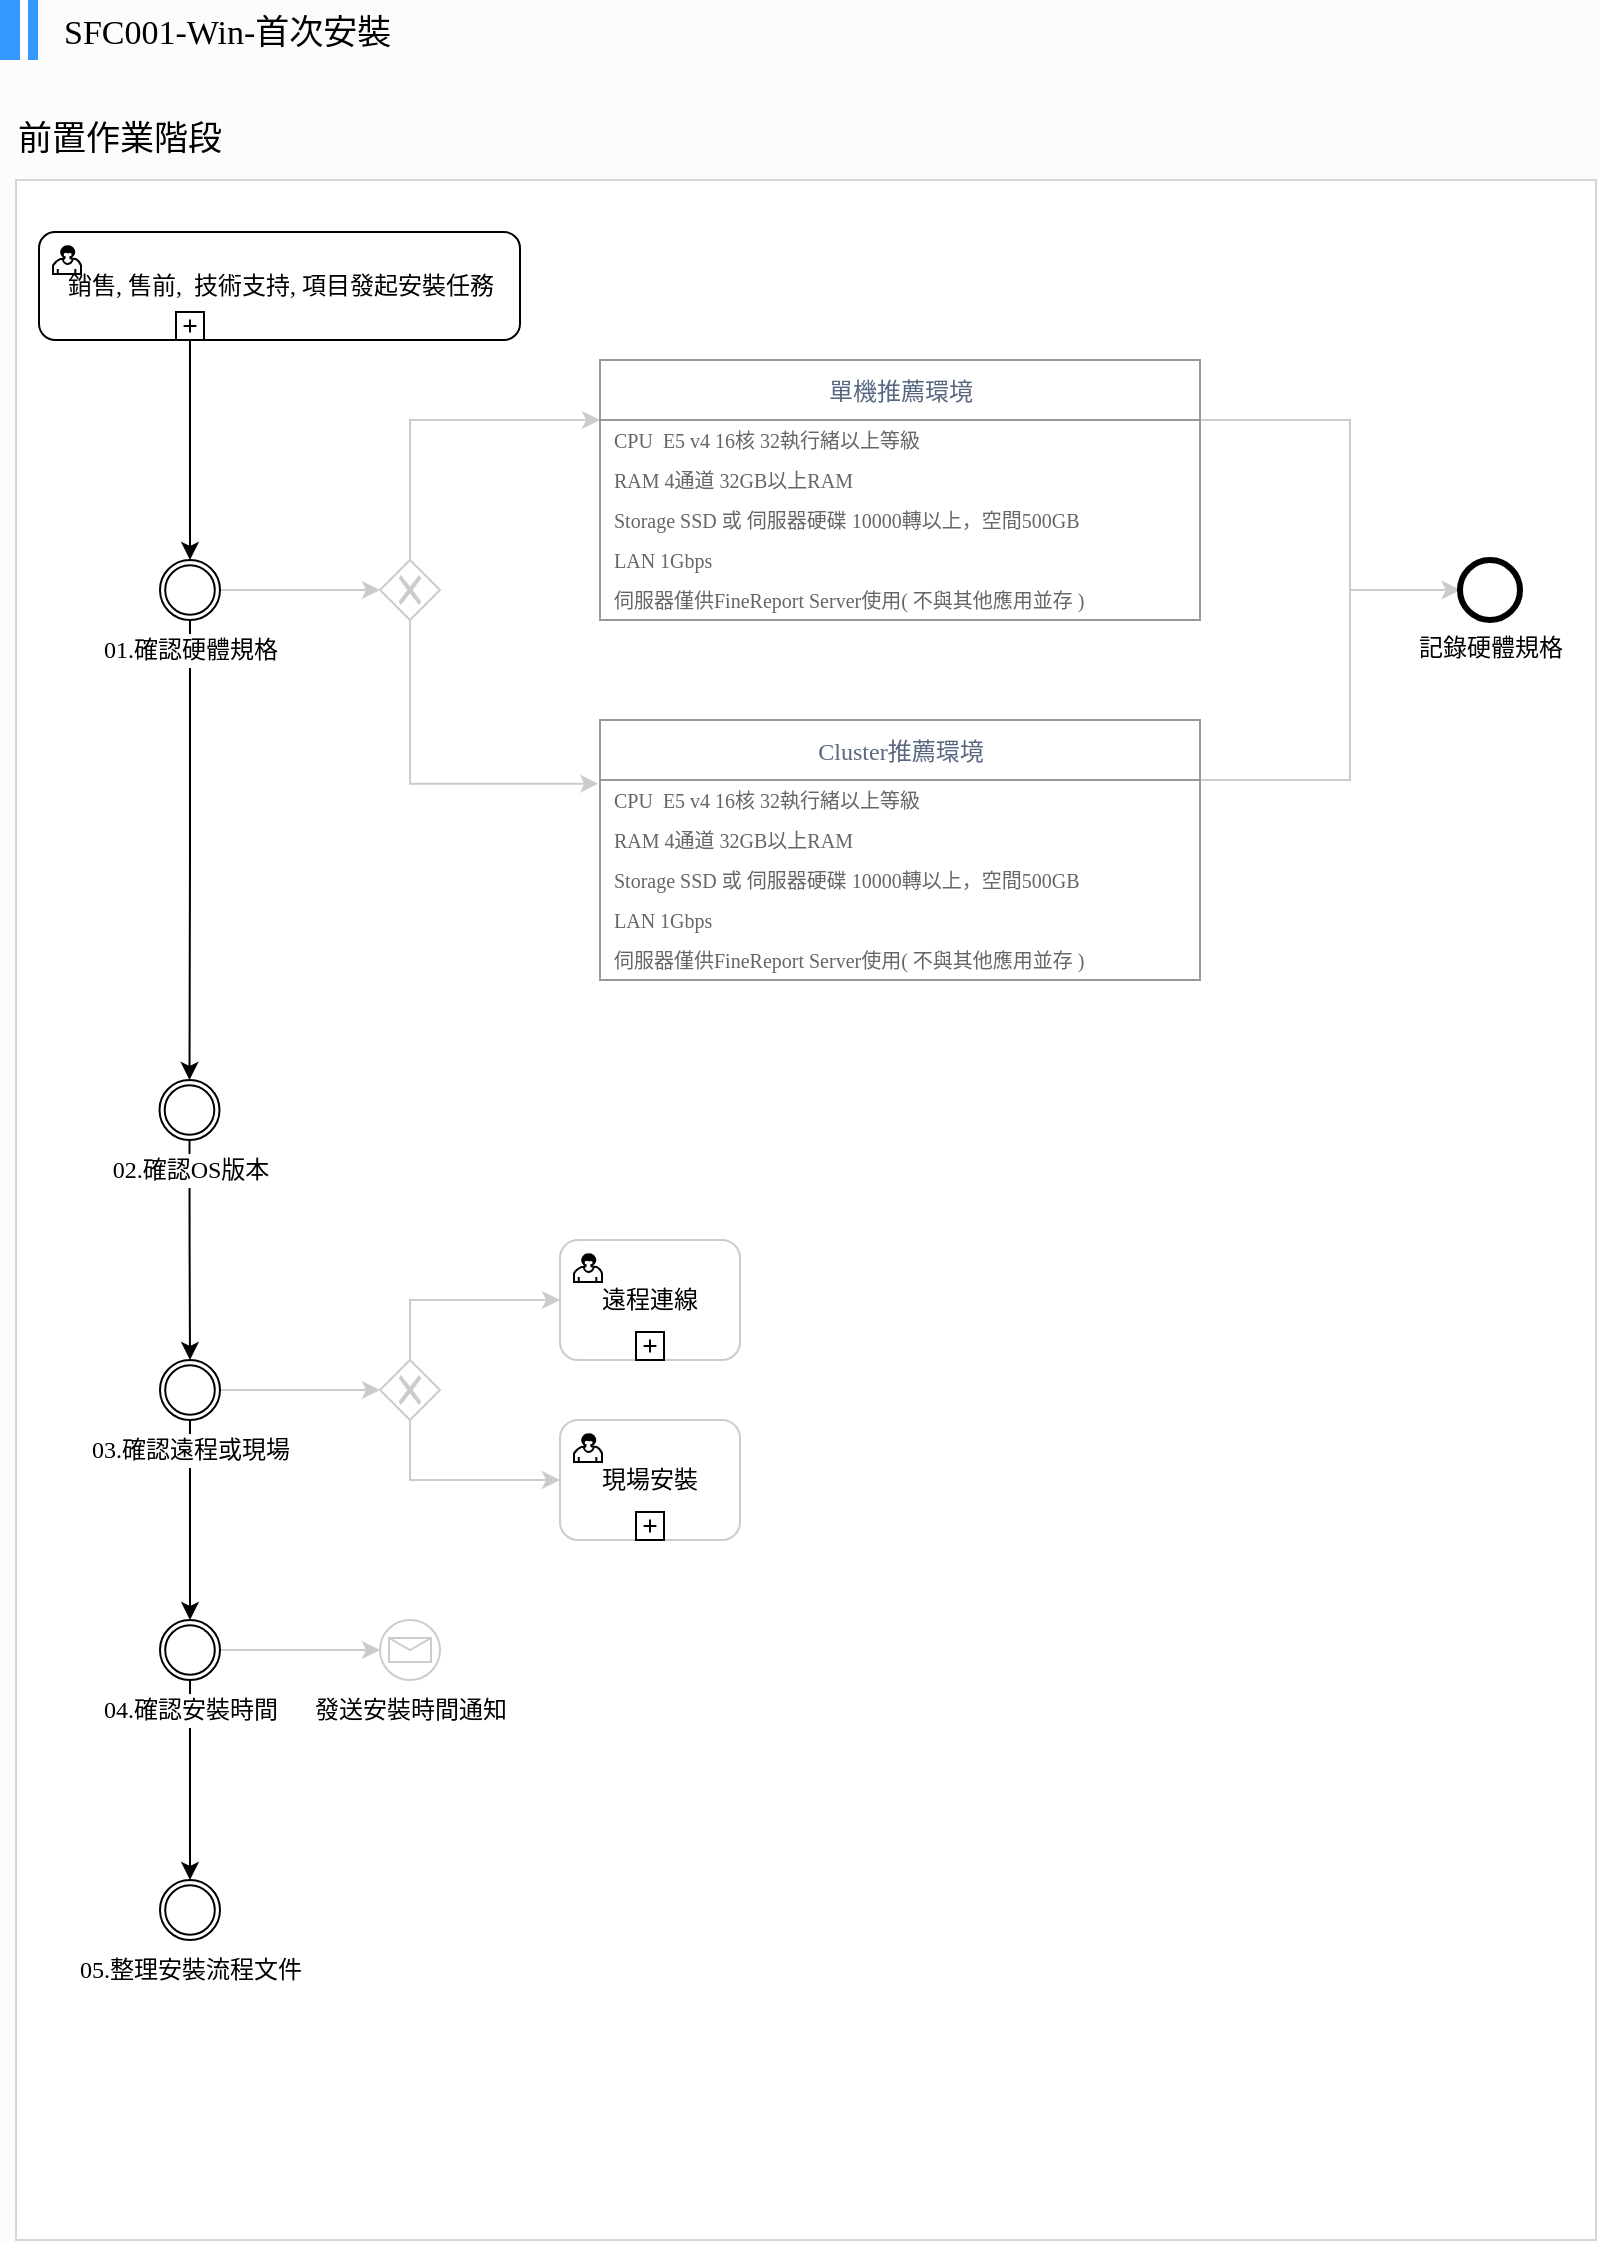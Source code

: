 <mxfile version="12.5.5" type="github" pages="2">
  <diagram id="WJbkcrBmJmuA8XXHKe5_" name="第1頁">
    <mxGraphModel dx="1550" dy="3174" grid="1" gridSize="10" guides="1" tooltips="1" connect="1" arrows="1" fold="1" page="1" pageScale="1" pageWidth="827" pageHeight="1169" background="#FCFCFC" math="0" shadow="0" extFonts="Noto Sans^https://fonts.googleapis.com/css?family=Noto+Sans|Noto Sans CJK^https://fonts.googleapis.com/css?family=Noto+Sans+CJK|Noto Sans TC^https://fonts.googleapis.com/css?family=Noto+Sans+TC">
      <root>
        <mxCell id="0"/>
        <mxCell id="1" parent="0"/>
        <mxCell id="vaWpKMgg9GfqvfIClh7l-88" value="" style="rounded=0;whiteSpace=wrap;html=1;shadow=0;glass=0;comic=0;strokeWidth=1;fontFamily=Noto Sans TC;fontSize=14;align=left;strokeColor=#D6D6D6;" parent="1" vertex="1">
          <mxGeometry x="18" y="-2240" width="790" height="1030" as="geometry"/>
        </mxCell>
        <mxCell id="vaWpKMgg9GfqvfIClh7l-70" style="edgeStyle=orthogonalEdgeStyle;rounded=0;orthogonalLoop=1;jettySize=auto;html=1;fontFamily=Noto Sans TC;fontSize=17;shadow=0;strokeColor=#CCCCCC;entryX=0;entryY=0.5;entryDx=0;entryDy=0;exitX=1;exitY=0.5;exitDx=0;exitDy=0;" parent="1" source="pW0NeGOgxv80crc7upZm-33" target="pW0NeGOgxv80crc7upZm-30" edge="1">
          <mxGeometry relative="1" as="geometry">
            <mxPoint x="120" y="-2035" as="sourcePoint"/>
            <mxPoint x="200" y="-2035" as="targetPoint"/>
          </mxGeometry>
        </mxCell>
        <mxCell id="vaWpKMgg9GfqvfIClh7l-91" value="" style="edgeStyle=orthogonalEdgeStyle;rounded=0;orthogonalLoop=1;jettySize=auto;html=1;shadow=0;strokeColor=#000000;fontFamily=Noto Sans TC;fontSize=14;exitX=0.5;exitY=1;exitDx=0;exitDy=0;" parent="1" source="pW0NeGOgxv80crc7upZm-33" target="vaWpKMgg9GfqvfIClh7l-94" edge="1">
          <mxGeometry relative="1" as="geometry">
            <mxPoint x="115" y="-1960" as="targetPoint"/>
            <mxPoint x="105" y="-2060" as="sourcePoint"/>
            <Array as="points"/>
          </mxGeometry>
        </mxCell>
        <mxCell id="vaWpKMgg9GfqvfIClh7l-48" value="SFC001-Win-首次安裝" style="text;html=1;fontFamily=Noto Sans TC;fontSize=17;" parent="1" vertex="1">
          <mxGeometry x="40" y="-2330" width="145" height="30" as="geometry"/>
        </mxCell>
        <mxCell id="vaWpKMgg9GfqvfIClh7l-52" value="" style="group;fillColor=none;" parent="1" vertex="1" connectable="0">
          <mxGeometry x="10" y="-2330" width="19" height="30" as="geometry"/>
        </mxCell>
        <mxCell id="vaWpKMgg9GfqvfIClh7l-49" value="" style="rounded=0;whiteSpace=wrap;html=1;shadow=0;glass=0;comic=0;strokeColor=none;fontFamily=Noto Sans TC;fontSize=17;align=left;fillColor=#3399FF;" parent="vaWpKMgg9GfqvfIClh7l-52" vertex="1">
          <mxGeometry width="10" height="30" as="geometry"/>
        </mxCell>
        <mxCell id="vaWpKMgg9GfqvfIClh7l-51" value="" style="rounded=0;whiteSpace=wrap;html=1;shadow=0;glass=0;comic=0;strokeColor=none;fontFamily=Noto Sans TC;fontSize=17;align=left;fillColor=#3399FF;" parent="vaWpKMgg9GfqvfIClh7l-52" vertex="1">
          <mxGeometry x="14" width="5" height="30" as="geometry"/>
        </mxCell>
        <mxCell id="wOlGX5YxLvIRpSPbVcTa-41" style="edgeStyle=orthogonalEdgeStyle;rounded=0;orthogonalLoop=1;jettySize=auto;html=1;exitX=0.5;exitY=0;exitDx=0;exitDy=0;shadow=0;strokeColor=#CCCCCC;fontFamily=Noto Sans TC;fontSize=14;" parent="1" target="wOlGX5YxLvIRpSPbVcTa-24" edge="1">
          <mxGeometry relative="1" as="geometry">
            <mxPoint x="215" y="-2050" as="sourcePoint"/>
            <Array as="points">
              <mxPoint x="215" y="-2120"/>
            </Array>
          </mxGeometry>
        </mxCell>
        <mxCell id="pW0NeGOgxv80crc7upZm-16" style="edgeStyle=orthogonalEdgeStyle;rounded=0;orthogonalLoop=1;jettySize=auto;html=1;exitX=0.5;exitY=1;exitDx=0;exitDy=0;entryX=-0.003;entryY=0.245;entryDx=0;entryDy=0;entryPerimeter=0;strokeColor=#CCCCCC;fontFamily=Noto Sans TC;" edge="1" parent="1" source="pW0NeGOgxv80crc7upZm-30" target="pW0NeGOgxv80crc7upZm-1">
          <mxGeometry relative="1" as="geometry">
            <mxPoint x="215" y="-2020" as="sourcePoint"/>
          </mxGeometry>
        </mxCell>
        <mxCell id="vaWpKMgg9GfqvfIClh7l-73" value="前置作業階段" style="text;html=1;strokeColor=none;fillColor=none;align=center;verticalAlign=middle;whiteSpace=wrap;rounded=0;shadow=0;glass=0;comic=0;fontFamily=Noto Sans TC;fontSize=17;" parent="1" vertex="1">
          <mxGeometry x="10" y="-2270" width="120" height="20" as="geometry"/>
        </mxCell>
        <mxCell id="vaWpKMgg9GfqvfIClh7l-96" value="" style="edgeStyle=orthogonalEdgeStyle;rounded=0;orthogonalLoop=1;jettySize=auto;html=1;shadow=0;strokeColor=#000000;fontFamily=Noto Sans TC;fontSize=14;" parent="1" source="vaWpKMgg9GfqvfIClh7l-94" target="vaWpKMgg9GfqvfIClh7l-95" edge="1">
          <mxGeometry relative="1" as="geometry"/>
        </mxCell>
        <mxCell id="vaWpKMgg9GfqvfIClh7l-94" value="&lt;font style=&quot;font-size: 12px&quot;&gt;02.確認OS版本&lt;/font&gt;" style="shape=mxgraph.bpmn.shape;html=1;verticalLabelPosition=bottom;labelBackgroundColor=#ffffff;verticalAlign=top;align=center;perimeter=ellipsePerimeter;outlineConnect=0;outline=throwing;symbol=general;rounded=0;shadow=0;glass=0;comic=0;strokeColor=#000000;strokeWidth=1;fillColor=none;fontFamily=Noto Sans TC;fontSize=14;" parent="1" vertex="1">
          <mxGeometry x="89.75" y="-1790" width="30" height="30" as="geometry"/>
        </mxCell>
        <mxCell id="vaWpKMgg9GfqvfIClh7l-98" value="" style="edgeStyle=orthogonalEdgeStyle;rounded=0;orthogonalLoop=1;jettySize=auto;html=1;shadow=0;strokeColor=#000000;fontFamily=Noto Sans TC;fontSize=14;" parent="1" source="vaWpKMgg9GfqvfIClh7l-95" target="vaWpKMgg9GfqvfIClh7l-97" edge="1">
          <mxGeometry relative="1" as="geometry"/>
        </mxCell>
        <mxCell id="vaWpKMgg9GfqvfIClh7l-108" style="edgeStyle=orthogonalEdgeStyle;rounded=0;orthogonalLoop=1;jettySize=auto;html=1;exitX=1;exitY=0.5;exitDx=0;exitDy=0;shadow=0;strokeColor=#CCCCCC;fontFamily=Noto Sans TC;fontSize=14;entryX=0;entryY=0.5;entryDx=0;entryDy=0;" parent="1" source="vaWpKMgg9GfqvfIClh7l-95" target="pW0NeGOgxv80crc7upZm-31" edge="1">
          <mxGeometry relative="1" as="geometry">
            <mxPoint x="180" y="-1635" as="targetPoint"/>
          </mxGeometry>
        </mxCell>
        <mxCell id="vaWpKMgg9GfqvfIClh7l-95" value="&lt;font style=&quot;font-size: 12px&quot;&gt;03.確認遠程或現場&lt;/font&gt;" style="shape=mxgraph.bpmn.shape;html=1;verticalLabelPosition=bottom;labelBackgroundColor=#ffffff;verticalAlign=top;align=center;perimeter=ellipsePerimeter;outlineConnect=0;outline=throwing;symbol=general;rounded=0;shadow=0;glass=0;comic=0;strokeColor=#000000;strokeWidth=1;fillColor=none;fontFamily=Noto Sans TC;fontSize=14;" parent="1" vertex="1">
          <mxGeometry x="90" y="-1650" width="30" height="30" as="geometry"/>
        </mxCell>
        <mxCell id="vaWpKMgg9GfqvfIClh7l-100" value="" style="edgeStyle=orthogonalEdgeStyle;rounded=0;orthogonalLoop=1;jettySize=auto;html=1;shadow=0;strokeColor=#000000;fontFamily=Noto Sans TC;fontSize=14;" parent="1" source="vaWpKMgg9GfqvfIClh7l-97" target="vaWpKMgg9GfqvfIClh7l-99" edge="1">
          <mxGeometry relative="1" as="geometry"/>
        </mxCell>
        <mxCell id="vaWpKMgg9GfqvfIClh7l-106" style="edgeStyle=orthogonalEdgeStyle;rounded=0;orthogonalLoop=1;jettySize=auto;html=1;exitX=1;exitY=0.5;exitDx=0;exitDy=0;entryX=0;entryY=0.5;entryDx=0;entryDy=0;shadow=0;strokeColor=#CCCCCC;fontFamily=Noto Sans TC;fontSize=14;" parent="1" source="vaWpKMgg9GfqvfIClh7l-97" target="vaWpKMgg9GfqvfIClh7l-102" edge="1">
          <mxGeometry relative="1" as="geometry"/>
        </mxCell>
        <mxCell id="vaWpKMgg9GfqvfIClh7l-97" value="&lt;font style=&quot;font-size: 12px&quot;&gt;04.確認安裝時間&lt;/font&gt;" style="shape=mxgraph.bpmn.shape;html=1;verticalLabelPosition=bottom;labelBackgroundColor=#ffffff;verticalAlign=top;align=center;perimeter=ellipsePerimeter;outlineConnect=0;outline=throwing;symbol=general;rounded=0;shadow=0;glass=0;comic=0;strokeColor=#000000;strokeWidth=1;fillColor=none;fontFamily=Noto Sans TC;fontSize=14;" parent="1" vertex="1">
          <mxGeometry x="90" y="-1520" width="30" height="30" as="geometry"/>
        </mxCell>
        <mxCell id="vaWpKMgg9GfqvfIClh7l-99" value="&lt;font style=&quot;font-size: 12px&quot;&gt;05.整理安裝流程文件&lt;/font&gt;" style="shape=mxgraph.bpmn.shape;html=1;verticalLabelPosition=bottom;labelBackgroundColor=#ffffff;verticalAlign=top;align=center;perimeter=ellipsePerimeter;outlineConnect=0;outline=throwing;symbol=general;rounded=0;shadow=0;glass=0;comic=0;strokeColor=#000000;strokeWidth=1;fillColor=none;fontFamily=Noto Sans TC;fontSize=14;" parent="1" vertex="1">
          <mxGeometry x="90" y="-1390" width="30" height="30" as="geometry"/>
        </mxCell>
        <mxCell id="vaWpKMgg9GfqvfIClh7l-102" value="&lt;font style=&quot;font-size: 12px&quot;&gt;發送安裝時間通知&lt;/font&gt;" style="shape=mxgraph.bpmn.shape;html=1;verticalLabelPosition=bottom;labelBackgroundColor=#ffffff;verticalAlign=top;align=center;perimeter=ellipsePerimeter;outlineConnect=0;outline=standard;symbol=message;rounded=0;shadow=0;glass=0;comic=0;strokeColor=#CCCCCC;strokeWidth=1;fillColor=none;fontFamily=Noto Sans TC;fontSize=14;" parent="1" vertex="1">
          <mxGeometry x="200" y="-1520" width="30" height="30" as="geometry"/>
        </mxCell>
        <mxCell id="pW0NeGOgxv80crc7upZm-28" style="edgeStyle=orthogonalEdgeStyle;rounded=0;orthogonalLoop=1;jettySize=auto;html=1;exitX=0.5;exitY=0;exitDx=0;exitDy=0;entryX=0;entryY=0.5;entryDx=0;entryDy=0;strokeColor=#CCCCCC;fontFamily=Noto Sans TC;" edge="1" parent="1" source="pW0NeGOgxv80crc7upZm-31" target="pW0NeGOgxv80crc7upZm-22">
          <mxGeometry relative="1" as="geometry">
            <mxPoint x="245" y="-1650" as="sourcePoint"/>
          </mxGeometry>
        </mxCell>
        <mxCell id="pW0NeGOgxv80crc7upZm-29" style="edgeStyle=orthogonalEdgeStyle;rounded=0;orthogonalLoop=1;jettySize=auto;html=1;exitX=0.5;exitY=1;exitDx=0;exitDy=0;entryX=0;entryY=0.5;entryDx=0;entryDy=0;strokeColor=#CCCCCC;fontFamily=Noto Sans TC;" edge="1" parent="1" source="pW0NeGOgxv80crc7upZm-31" target="pW0NeGOgxv80crc7upZm-25">
          <mxGeometry relative="1" as="geometry">
            <mxPoint x="245" y="-1620" as="sourcePoint"/>
            <Array as="points">
              <mxPoint x="215" y="-1590"/>
            </Array>
          </mxGeometry>
        </mxCell>
        <mxCell id="pW0NeGOgxv80crc7upZm-20" style="edgeStyle=orthogonalEdgeStyle;rounded=0;orthogonalLoop=1;jettySize=auto;html=1;strokeColor=#CCCCCC;fontFamily=Noto Sans TC;" edge="1" parent="1" source="wOlGX5YxLvIRpSPbVcTa-24" target="pW0NeGOgxv80crc7upZm-17">
          <mxGeometry relative="1" as="geometry">
            <Array as="points">
              <mxPoint x="685" y="-2120"/>
              <mxPoint x="685" y="-2035"/>
            </Array>
          </mxGeometry>
        </mxCell>
        <mxCell id="wOlGX5YxLvIRpSPbVcTa-24" value="" style="strokeWidth=1;shadow=0;dashed=0;align=center;html=1;shape=mxgraph.mockup.forms.rrect;rSize=0;strokeColor=#999999;fillColor=#ffffff;rounded=0;glass=0;comic=0;labelBackgroundColor=none;fontFamily=Noto Sans TC;fontSize=14;flipH=0;flipV=0;" parent="1" vertex="1">
          <mxGeometry x="310" y="-2150" width="300" height="130" as="geometry"/>
        </mxCell>
        <mxCell id="wOlGX5YxLvIRpSPbVcTa-25" value="&lt;span style=&quot;color: rgb(89 , 103 , 128) ; font-family: &amp;#34;noto sans tc&amp;#34; ; text-align: left&quot;&gt;&lt;font style=&quot;font-size: 12px&quot;&gt;單機推薦環境&lt;/font&gt;&lt;/span&gt;" style="strokeWidth=1;shadow=0;dashed=0;align=center;html=1;shape=mxgraph.mockup.forms.rrect;rSize=0;strokeColor=#999999;fontColor=#008cff;fontSize=17;fillColor=#ffffff;resizeWidth=1;" parent="wOlGX5YxLvIRpSPbVcTa-24" vertex="1">
          <mxGeometry width="300" height="30" relative="1" as="geometry"/>
        </mxCell>
        <mxCell id="wOlGX5YxLvIRpSPbVcTa-26" value="&lt;font style=&quot;font-size: 10px&quot;&gt;CPU&amp;nbsp;&amp;nbsp;E5 v4 16核 32執行緒以上等級&lt;/font&gt;" style="strokeWidth=1;shadow=0;dashed=0;align=center;html=1;shape=mxgraph.mockup.forms.anchor;fontSize=12;fontColor=#666666;align=left;spacingLeft=5;resizeWidth=1;fontFamily=Noto Sans TC;" parent="wOlGX5YxLvIRpSPbVcTa-24" vertex="1">
          <mxGeometry width="300" height="20" relative="1" as="geometry">
            <mxPoint y="30" as="offset"/>
          </mxGeometry>
        </mxCell>
        <mxCell id="wOlGX5YxLvIRpSPbVcTa-27" value="&lt;font style=&quot;font-size: 10px&quot;&gt;RAM&amp;nbsp;4通道 32GB以上RAM&lt;/font&gt;" style="strokeWidth=1;shadow=0;dashed=0;align=center;html=1;shape=mxgraph.mockup.forms.anchor;fontSize=12;fontColor=#666666;align=left;spacingLeft=5;resizeWidth=1;fontFamily=Noto Sans TC;" parent="wOlGX5YxLvIRpSPbVcTa-24" vertex="1">
          <mxGeometry width="300" height="20" relative="1" as="geometry">
            <mxPoint y="50" as="offset"/>
          </mxGeometry>
        </mxCell>
        <mxCell id="wOlGX5YxLvIRpSPbVcTa-28" value="&lt;font style=&quot;font-size: 10px&quot;&gt;Storage&amp;nbsp;SSD 或 伺服器硬碟 10000轉以上，空間500GB&lt;/font&gt;" style="strokeWidth=1;shadow=0;dashed=0;align=center;html=1;shape=mxgraph.mockup.forms.rrect;rSize=0;fontSize=12;fontColor=#666666;align=left;spacingLeft=5;fillColor=none;strokeColor=none;resizeWidth=1;fontFamily=Noto Sans TC;" parent="wOlGX5YxLvIRpSPbVcTa-24" vertex="1">
          <mxGeometry width="300" height="20" relative="1" as="geometry">
            <mxPoint y="70" as="offset"/>
          </mxGeometry>
        </mxCell>
        <mxCell id="wOlGX5YxLvIRpSPbVcTa-29" value="&lt;font style=&quot;font-size: 10px&quot;&gt;LAN 1Gbps&lt;/font&gt;" style="strokeWidth=1;shadow=0;dashed=0;align=center;html=1;shape=mxgraph.mockup.forms.anchor;fontSize=12;fontColor=#666666;align=left;spacingLeft=5;resizeWidth=1;fontFamily=Noto Sans TC;" parent="wOlGX5YxLvIRpSPbVcTa-24" vertex="1">
          <mxGeometry width="300" height="20" relative="1" as="geometry">
            <mxPoint y="90" as="offset"/>
          </mxGeometry>
        </mxCell>
        <mxCell id="wOlGX5YxLvIRpSPbVcTa-38" value="&lt;span style=&quot;font-size: 10px&quot;&gt;伺服器僅供FineReport Server使用( 不與其他應用並存 )&lt;/span&gt;" style="strokeWidth=1;shadow=0;dashed=0;align=center;html=1;shape=mxgraph.mockup.forms.anchor;fontSize=12;fontColor=#666666;align=left;spacingLeft=5;resizeWidth=1;fontFamily=Noto Sans TC;" parent="wOlGX5YxLvIRpSPbVcTa-24" vertex="1">
          <mxGeometry width="300" height="20" relative="1" as="geometry">
            <mxPoint y="110" as="offset"/>
          </mxGeometry>
        </mxCell>
        <mxCell id="pW0NeGOgxv80crc7upZm-21" style="edgeStyle=orthogonalEdgeStyle;rounded=0;orthogonalLoop=1;jettySize=auto;html=1;entryX=0;entryY=0.5;entryDx=0;entryDy=0;strokeColor=#CCCCCC;fontFamily=Noto Sans TC;" edge="1" parent="1" source="pW0NeGOgxv80crc7upZm-1" target="pW0NeGOgxv80crc7upZm-17">
          <mxGeometry relative="1" as="geometry">
            <Array as="points">
              <mxPoint x="685" y="-1940"/>
              <mxPoint x="685" y="-2035"/>
            </Array>
          </mxGeometry>
        </mxCell>
        <mxCell id="pW0NeGOgxv80crc7upZm-1" value="" style="strokeWidth=1;shadow=0;dashed=0;align=center;html=1;shape=mxgraph.mockup.forms.rrect;rSize=0;strokeColor=#999999;fillColor=#ffffff;rounded=0;glass=0;comic=0;labelBackgroundColor=none;fontFamily=Noto Sans TC;fontSize=14;flipH=0;flipV=0;" vertex="1" parent="1">
          <mxGeometry x="310" y="-1970" width="300" height="130" as="geometry"/>
        </mxCell>
        <mxCell id="pW0NeGOgxv80crc7upZm-2" value="&lt;span style=&quot;color: rgb(89 , 103 , 128) ; font-family: &amp;#34;noto sans tc&amp;#34; ; text-align: left&quot;&gt;&lt;font style=&quot;font-size: 12px&quot;&gt;Cluster推薦環境&lt;/font&gt;&lt;/span&gt;" style="strokeWidth=1;shadow=0;dashed=0;align=center;html=1;shape=mxgraph.mockup.forms.rrect;rSize=0;strokeColor=#999999;fontColor=#008cff;fontSize=17;fillColor=#ffffff;resizeWidth=1;" vertex="1" parent="pW0NeGOgxv80crc7upZm-1">
          <mxGeometry width="300" height="30" relative="1" as="geometry"/>
        </mxCell>
        <mxCell id="pW0NeGOgxv80crc7upZm-3" value="&lt;font style=&quot;font-size: 10px&quot;&gt;CPU&amp;nbsp;&amp;nbsp;E5 v4 16核 32執行緒以上等級&lt;/font&gt;" style="strokeWidth=1;shadow=0;dashed=0;align=center;html=1;shape=mxgraph.mockup.forms.anchor;fontSize=12;fontColor=#666666;align=left;spacingLeft=5;resizeWidth=1;fontFamily=Noto Sans TC;" vertex="1" parent="pW0NeGOgxv80crc7upZm-1">
          <mxGeometry width="300" height="20" relative="1" as="geometry">
            <mxPoint y="30" as="offset"/>
          </mxGeometry>
        </mxCell>
        <mxCell id="pW0NeGOgxv80crc7upZm-4" value="&lt;font style=&quot;font-size: 10px&quot;&gt;RAM&amp;nbsp;4通道 32GB以上RAM&lt;/font&gt;" style="strokeWidth=1;shadow=0;dashed=0;align=center;html=1;shape=mxgraph.mockup.forms.anchor;fontSize=12;fontColor=#666666;align=left;spacingLeft=5;resizeWidth=1;fontFamily=Noto Sans TC;" vertex="1" parent="pW0NeGOgxv80crc7upZm-1">
          <mxGeometry width="300" height="20" relative="1" as="geometry">
            <mxPoint y="50" as="offset"/>
          </mxGeometry>
        </mxCell>
        <mxCell id="pW0NeGOgxv80crc7upZm-5" value="&lt;font style=&quot;font-size: 10px&quot;&gt;Storage&amp;nbsp;SSD 或 伺服器硬碟 10000轉以上，空間500GB&lt;/font&gt;" style="strokeWidth=1;shadow=0;dashed=0;align=center;html=1;shape=mxgraph.mockup.forms.rrect;rSize=0;fontSize=12;fontColor=#666666;align=left;spacingLeft=5;fillColor=none;strokeColor=none;resizeWidth=1;fontFamily=Noto Sans TC;" vertex="1" parent="pW0NeGOgxv80crc7upZm-1">
          <mxGeometry width="300" height="20" relative="1" as="geometry">
            <mxPoint y="70" as="offset"/>
          </mxGeometry>
        </mxCell>
        <mxCell id="pW0NeGOgxv80crc7upZm-6" value="&lt;span style=&quot;font-size: 10px&quot;&gt;LAN 1Gbps&lt;/span&gt;" style="strokeWidth=1;shadow=0;dashed=0;align=center;html=1;shape=mxgraph.mockup.forms.anchor;fontSize=12;fontColor=#666666;align=left;spacingLeft=5;resizeWidth=1;fontFamily=Noto Sans TC;" vertex="1" parent="pW0NeGOgxv80crc7upZm-1">
          <mxGeometry width="300" height="20" relative="1" as="geometry">
            <mxPoint y="90" as="offset"/>
          </mxGeometry>
        </mxCell>
        <mxCell id="pW0NeGOgxv80crc7upZm-7" value="&lt;span style=&quot;font-size: 10px&quot;&gt;伺服器僅供FineReport Server使用( 不與其他應用並存 )&lt;/span&gt;" style="strokeWidth=1;shadow=0;dashed=0;align=center;html=1;shape=mxgraph.mockup.forms.anchor;fontSize=12;fontColor=#666666;align=left;spacingLeft=5;resizeWidth=1;fontFamily=Noto Sans TC;" vertex="1" parent="pW0NeGOgxv80crc7upZm-1">
          <mxGeometry width="300" height="20" relative="1" as="geometry">
            <mxPoint y="110" as="offset"/>
          </mxGeometry>
        </mxCell>
        <mxCell id="pW0NeGOgxv80crc7upZm-15" style="edgeStyle=orthogonalEdgeStyle;rounded=0;orthogonalLoop=1;jettySize=auto;html=1;entryX=0.5;entryY=0;entryDx=0;entryDy=0;strokeColor=#000000;fontFamily=Noto Sans TC;exitX=0.5;exitY=1;exitDx=0;exitDy=0;" edge="1" parent="1" source="pW0NeGOgxv80crc7upZm-13" target="pW0NeGOgxv80crc7upZm-33">
          <mxGeometry relative="1" as="geometry">
            <mxPoint x="105" y="-2160" as="sourcePoint"/>
            <mxPoint x="105" y="-2050" as="targetPoint"/>
          </mxGeometry>
        </mxCell>
        <mxCell id="pW0NeGOgxv80crc7upZm-11" value="銷售, 售前,&amp;nbsp; 技術支持, 項目發起安裝任務" style="html=1;whiteSpace=wrap;rounded=1;fillColor=none;fontFamily=Noto Sans TC;" vertex="1" parent="1">
          <mxGeometry x="29.5" y="-2214" width="240.5" height="54" as="geometry"/>
        </mxCell>
        <mxCell id="pW0NeGOgxv80crc7upZm-12" value="" style="html=1;shape=mxgraph.bpmn.user_task;outlineConnect=0;" vertex="1" parent="pW0NeGOgxv80crc7upZm-11">
          <mxGeometry width="14" height="14" relative="1" as="geometry">
            <mxPoint x="7" y="7" as="offset"/>
          </mxGeometry>
        </mxCell>
        <mxCell id="pW0NeGOgxv80crc7upZm-13" value="" style="html=1;shape=plus;outlineConnect=0;" vertex="1" parent="pW0NeGOgxv80crc7upZm-11">
          <mxGeometry x="0.5" y="1" width="14" height="14" relative="1" as="geometry">
            <mxPoint x="-51.75" y="-14" as="offset"/>
          </mxGeometry>
        </mxCell>
        <mxCell id="pW0NeGOgxv80crc7upZm-17" value="記錄硬體規格" style="shape=mxgraph.bpmn.shape;html=1;verticalLabelPosition=bottom;labelBackgroundColor=#ffffff;verticalAlign=top;align=center;perimeter=ellipsePerimeter;outlineConnect=0;outline=end;symbol=general;fillColor=none;fontFamily=Noto Sans TC;" vertex="1" parent="1">
          <mxGeometry x="740" y="-2050" width="30" height="30" as="geometry"/>
        </mxCell>
        <mxCell id="pW0NeGOgxv80crc7upZm-22" value="遠程連線" style="html=1;whiteSpace=wrap;rounded=1;fillColor=none;fontFamily=Noto Sans TC;strokeColor=#CCCCCC;" vertex="1" parent="1">
          <mxGeometry x="290" y="-1710" width="90" height="60" as="geometry"/>
        </mxCell>
        <mxCell id="pW0NeGOgxv80crc7upZm-23" value="" style="html=1;shape=mxgraph.bpmn.user_task;outlineConnect=0;" vertex="1" parent="pW0NeGOgxv80crc7upZm-22">
          <mxGeometry width="14" height="14" relative="1" as="geometry">
            <mxPoint x="7" y="7" as="offset"/>
          </mxGeometry>
        </mxCell>
        <mxCell id="pW0NeGOgxv80crc7upZm-24" value="" style="html=1;shape=plus;outlineConnect=0;" vertex="1" parent="pW0NeGOgxv80crc7upZm-22">
          <mxGeometry x="0.5" y="1" width="14" height="14" relative="1" as="geometry">
            <mxPoint x="-7" y="-14" as="offset"/>
          </mxGeometry>
        </mxCell>
        <mxCell id="pW0NeGOgxv80crc7upZm-25" value="現場安裝" style="html=1;whiteSpace=wrap;rounded=1;fillColor=none;fontFamily=Noto Sans TC;strokeColor=#CCCCCC;" vertex="1" parent="1">
          <mxGeometry x="290" y="-1620" width="90" height="60" as="geometry"/>
        </mxCell>
        <mxCell id="pW0NeGOgxv80crc7upZm-26" value="" style="html=1;shape=mxgraph.bpmn.user_task;outlineConnect=0;" vertex="1" parent="pW0NeGOgxv80crc7upZm-25">
          <mxGeometry width="14" height="14" relative="1" as="geometry">
            <mxPoint x="7" y="7" as="offset"/>
          </mxGeometry>
        </mxCell>
        <mxCell id="pW0NeGOgxv80crc7upZm-27" value="" style="html=1;shape=plus;outlineConnect=0;" vertex="1" parent="pW0NeGOgxv80crc7upZm-25">
          <mxGeometry x="0.5" y="1" width="14" height="14" relative="1" as="geometry">
            <mxPoint x="-7" y="-14" as="offset"/>
          </mxGeometry>
        </mxCell>
        <mxCell id="pW0NeGOgxv80crc7upZm-30" value="" style="shape=mxgraph.bpmn.shape;html=1;verticalLabelPosition=bottom;labelBackgroundColor=#ffffff;verticalAlign=top;align=center;perimeter=rhombusPerimeter;background=gateway;outlineConnect=0;outline=none;symbol=exclusiveGw;strokeColor=#CCCCCC;fillColor=none;fontFamily=Noto Sans TC;" vertex="1" parent="1">
          <mxGeometry x="200" y="-2050" width="30" height="30" as="geometry"/>
        </mxCell>
        <mxCell id="pW0NeGOgxv80crc7upZm-31" value="" style="shape=mxgraph.bpmn.shape;html=1;verticalLabelPosition=bottom;labelBackgroundColor=#ffffff;verticalAlign=top;align=center;perimeter=rhombusPerimeter;background=gateway;outlineConnect=0;outline=none;symbol=exclusiveGw;strokeColor=#CCCCCC;fillColor=none;fontFamily=Noto Sans TC;" vertex="1" parent="1">
          <mxGeometry x="200" y="-1650" width="30" height="30" as="geometry"/>
        </mxCell>
        <mxCell id="pW0NeGOgxv80crc7upZm-33" value="&lt;font style=&quot;font-size: 12px&quot;&gt;01.確認硬體規格&lt;/font&gt;" style="shape=mxgraph.bpmn.shape;html=1;verticalLabelPosition=bottom;labelBackgroundColor=#ffffff;verticalAlign=top;align=center;perimeter=ellipsePerimeter;outlineConnect=0;outline=throwing;symbol=general;rounded=0;shadow=0;glass=0;comic=0;strokeColor=#000000;strokeWidth=1;fillColor=none;fontFamily=Noto Sans TC;fontSize=14;" vertex="1" parent="1">
          <mxGeometry x="90" y="-2050" width="30" height="30" as="geometry"/>
        </mxCell>
      </root>
    </mxGraphModel>
  </diagram>
  <diagram id="lXkot-pv60RA56T3p-jV" name="第2頁">
    &#xa;    
    <mxGraphModel dx="1550" dy="836" grid="1" gridSize="10" guides="1" tooltips="1" connect="1" arrows="1" fold="1" page="1" pageScale="1" pageWidth="827" pageHeight="1169" math="0" shadow="0">
      &#xa;      
      <root>
        &#xa;        
        <mxCell id="9KHV6E2EaW5AHLHCWQ96-0"/>
        &#xa;        
        <mxCell id="9KHV6E2EaW5AHLHCWQ96-1" parent="9KHV6E2EaW5AHLHCWQ96-0"/>
        &#xa;        
        <mxCell id="9KHV6E2EaW5AHLHCWQ96-2" value="" style="shape=mxgraph.bpmn.shape;html=1;verticalLabelPosition=bottom;labelBackgroundColor=#ffffff;verticalAlign=top;align=center;perimeter=rhombusPerimeter;background=gateway;outlineConnect=0;outline=boundInt;symbol=signal;rounded=0;shadow=0;glass=0;comic=0;strokeColor=#CCCCCC;strokeWidth=1;fillColor=none;fontFamily=Noto Sans TC;fontSize=14;" vertex="1" parent="9KHV6E2EaW5AHLHCWQ96-1">
          &#xa;          
          <mxGeometry x="180" y="220" width="50" height="50" as="geometry"/>
          &#xa;        
        </mxCell>
        &#xa;        
        <mxCell id="9KHV6E2EaW5AHLHCWQ96-3" value="" style="shape=mxgraph.bpmn.shape;html=1;verticalLabelPosition=bottom;labelBackgroundColor=#ffffff;verticalAlign=top;align=center;perimeter=rhombusPerimeter;background=gateway;outlineConnect=0;outline=boundInt;symbol=timer;rounded=0;shadow=0;glass=0;comic=0;strokeColor=#CCCCCC;strokeWidth=1;fillColor=none;fontFamily=Noto Sans TC;fontSize=14;" vertex="1" parent="9KHV6E2EaW5AHLHCWQ96-1">
          &#xa;          
          <mxGeometry x="130" y="140" width="50" height="50" as="geometry"/>
          &#xa;        
        </mxCell>
        &#xa;        
        <mxCell id="Yt8751hiM2JASmGTlfaO-0" value="test" style="shape=mxgraph.bpmn.shape;html=1;verticalLabelPosition=bottom;labelBackgroundColor=#ffffff;verticalAlign=top;align=center;perimeter=ellipsePerimeter;outlineConnect=0;outline=end;symbol=terminate;rounded=0;shadow=0;glass=0;comic=0;strokeColor=#CCCCCC;strokeWidth=1;fillColor=none;fontFamily=Noto Sans TC;fontSize=14;" vertex="1" parent="9KHV6E2EaW5AHLHCWQ96-1">
          &#xa;          
          <mxGeometry x="120" y="50" width="50" height="50" as="geometry"/>
          &#xa;        
        </mxCell>
        &#xa;      
      </root>
      &#xa;    
    </mxGraphModel>
    &#xa;  
  </diagram>
</mxfile>
